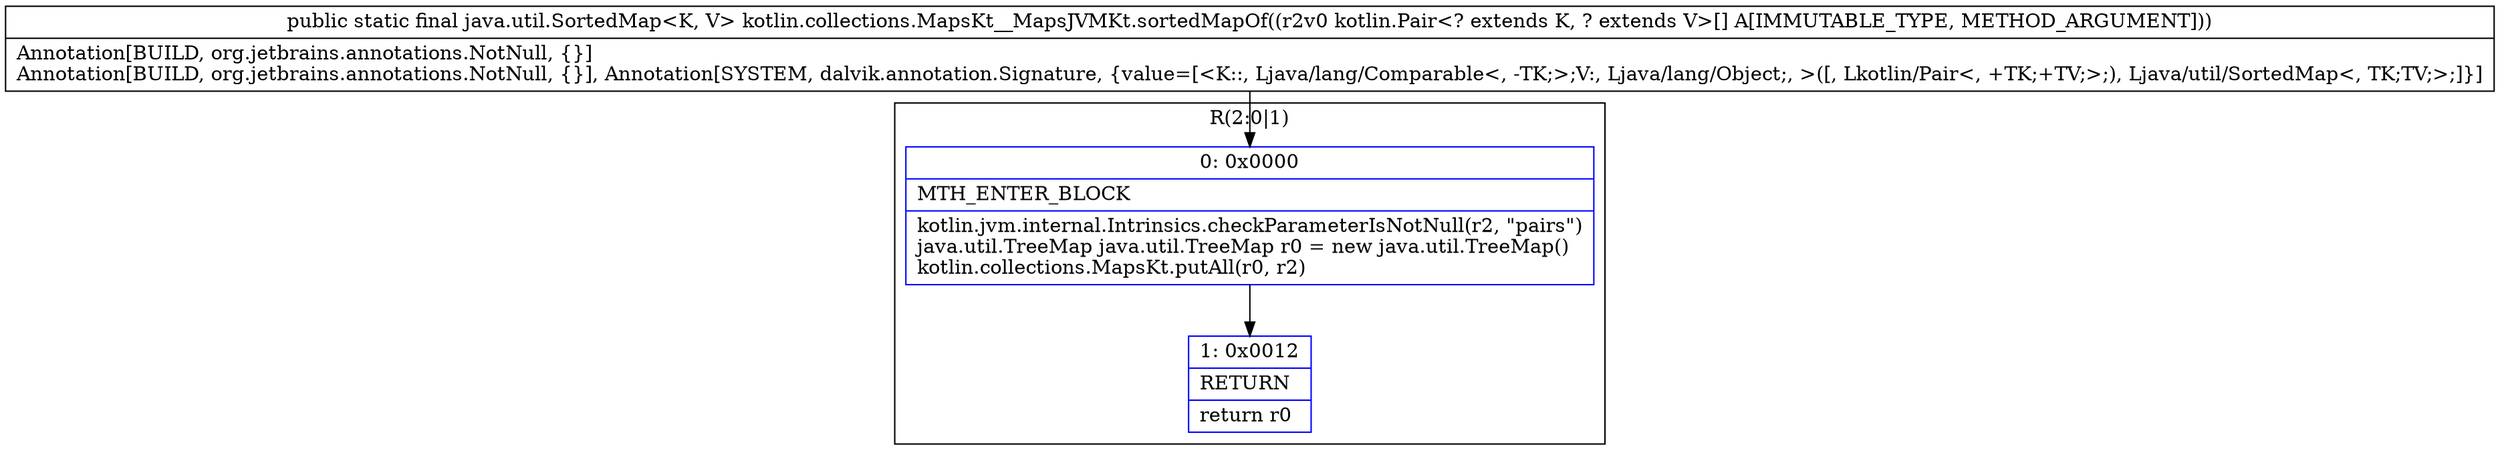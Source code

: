 digraph "CFG forkotlin.collections.MapsKt__MapsJVMKt.sortedMapOf([Lkotlin\/Pair;)Ljava\/util\/SortedMap;" {
subgraph cluster_Region_1012690258 {
label = "R(2:0|1)";
node [shape=record,color=blue];
Node_0 [shape=record,label="{0\:\ 0x0000|MTH_ENTER_BLOCK\l|kotlin.jvm.internal.Intrinsics.checkParameterIsNotNull(r2, \"pairs\")\ljava.util.TreeMap java.util.TreeMap r0 = new java.util.TreeMap()\lkotlin.collections.MapsKt.putAll(r0, r2)\l}"];
Node_1 [shape=record,label="{1\:\ 0x0012|RETURN\l|return r0\l}"];
}
MethodNode[shape=record,label="{public static final java.util.SortedMap\<K, V\> kotlin.collections.MapsKt__MapsJVMKt.sortedMapOf((r2v0 kotlin.Pair\<? extends K, ? extends V\>[] A[IMMUTABLE_TYPE, METHOD_ARGUMENT]))  | Annotation[BUILD, org.jetbrains.annotations.NotNull, \{\}]\lAnnotation[BUILD, org.jetbrains.annotations.NotNull, \{\}], Annotation[SYSTEM, dalvik.annotation.Signature, \{value=[\<K::, Ljava\/lang\/Comparable\<, \-TK;\>;V:, Ljava\/lang\/Object;, \>([, Lkotlin\/Pair\<, +TK;+TV;\>;), Ljava\/util\/SortedMap\<, TK;TV;\>;]\}]\l}"];
MethodNode -> Node_0;
Node_0 -> Node_1;
}

